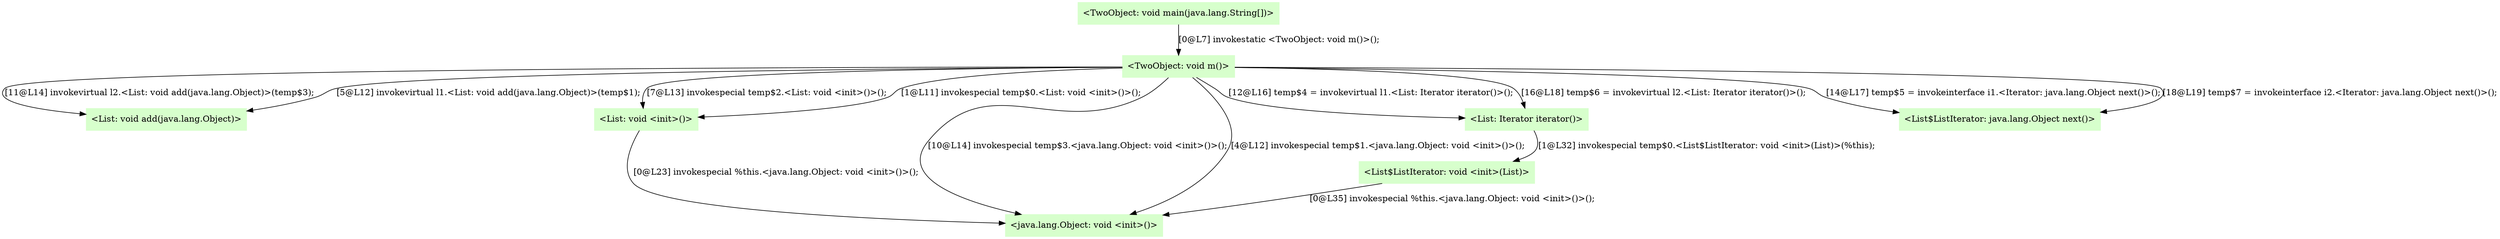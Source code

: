 digraph G {
  node [shape=box,color=".3 .2 1.0",style=filled,];
  "0" [label="<List: void add(java.lang.Object)>",];
  "1" [label="<List$ListIterator: void <init>(List)>",];
  "2" [label="<List: void <init>()>",];
  "3" [label="<TwoObject: void main(java.lang.String[])>",];
  "4" [label="<java.lang.Object: void <init>()>",];
  "5" [label="<List: Iterator iterator()>",];
  "6" [label="<TwoObject: void m()>",];
  "7" [label="<List$ListIterator: java.lang.Object next()>",];
  "1" -> "4" [label="[0@L35] invokespecial %this.<java.lang.Object: void <init>()>();",];
  "2" -> "4" [label="[0@L23] invokespecial %this.<java.lang.Object: void <init>()>();",];
  "3" -> "6" [label="[0@L7] invokestatic <TwoObject: void m()>();",];
  "5" -> "1" [label="[1@L32] invokespecial temp$0.<List$ListIterator: void <init>(List)>(%this);",];
  "6" -> "2" [label="[7@L13] invokespecial temp$2.<List: void <init>()>();",];
  "6" -> "4" [label="[10@L14] invokespecial temp$3.<java.lang.Object: void <init>()>();",];
  "6" -> "5" [label="[12@L16] temp$4 = invokevirtual l1.<List: Iterator iterator()>();",];
  "6" -> "5" [label="[16@L18] temp$6 = invokevirtual l2.<List: Iterator iterator()>();",];
  "6" -> "7" [label="[14@L17] temp$5 = invokeinterface i1.<Iterator: java.lang.Object next()>();",];
  "6" -> "7" [label="[18@L19] temp$7 = invokeinterface i2.<Iterator: java.lang.Object next()>();",];
  "6" -> "0" [label="[11@L14] invokevirtual l2.<List: void add(java.lang.Object)>(temp$3);",];
  "6" -> "0" [label="[5@L12] invokevirtual l1.<List: void add(java.lang.Object)>(temp$1);",];
  "6" -> "4" [label="[4@L12] invokespecial temp$1.<java.lang.Object: void <init>()>();",];
  "6" -> "2" [label="[1@L11] invokespecial temp$0.<List: void <init>()>();",];
}
